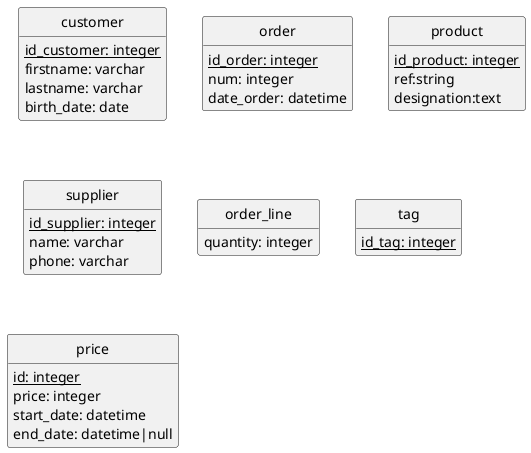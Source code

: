 @startuml
hide circle
hide method
skinparam classAttributeIconSize 0
skinparam RectangleBackgroundColor white

class customer {
{static} id_customer: integer
firstname: varchar
lastname: varchar
birth_date: date
}

class order {
{static} id_order: integer
num: integer
date_order: datetime
}

class product {
{static} id_product: integer
ref:string
designation:text
}

class supplier {
{static} id_supplier: integer
name: varchar
phone: varchar
}

class order_line {
quantity: integer
}

class tag {
{static} id_tag: integer
tag: varchar(26)
}


class price {
{static} id: integer
price: integer
start_date: datetime
end_date: datetime|null
}

'customer <-- order
'supplier <-- product
'product <-- order_line
'order <-- order_line
'product_tag --> product
'product <-- price

@enduml